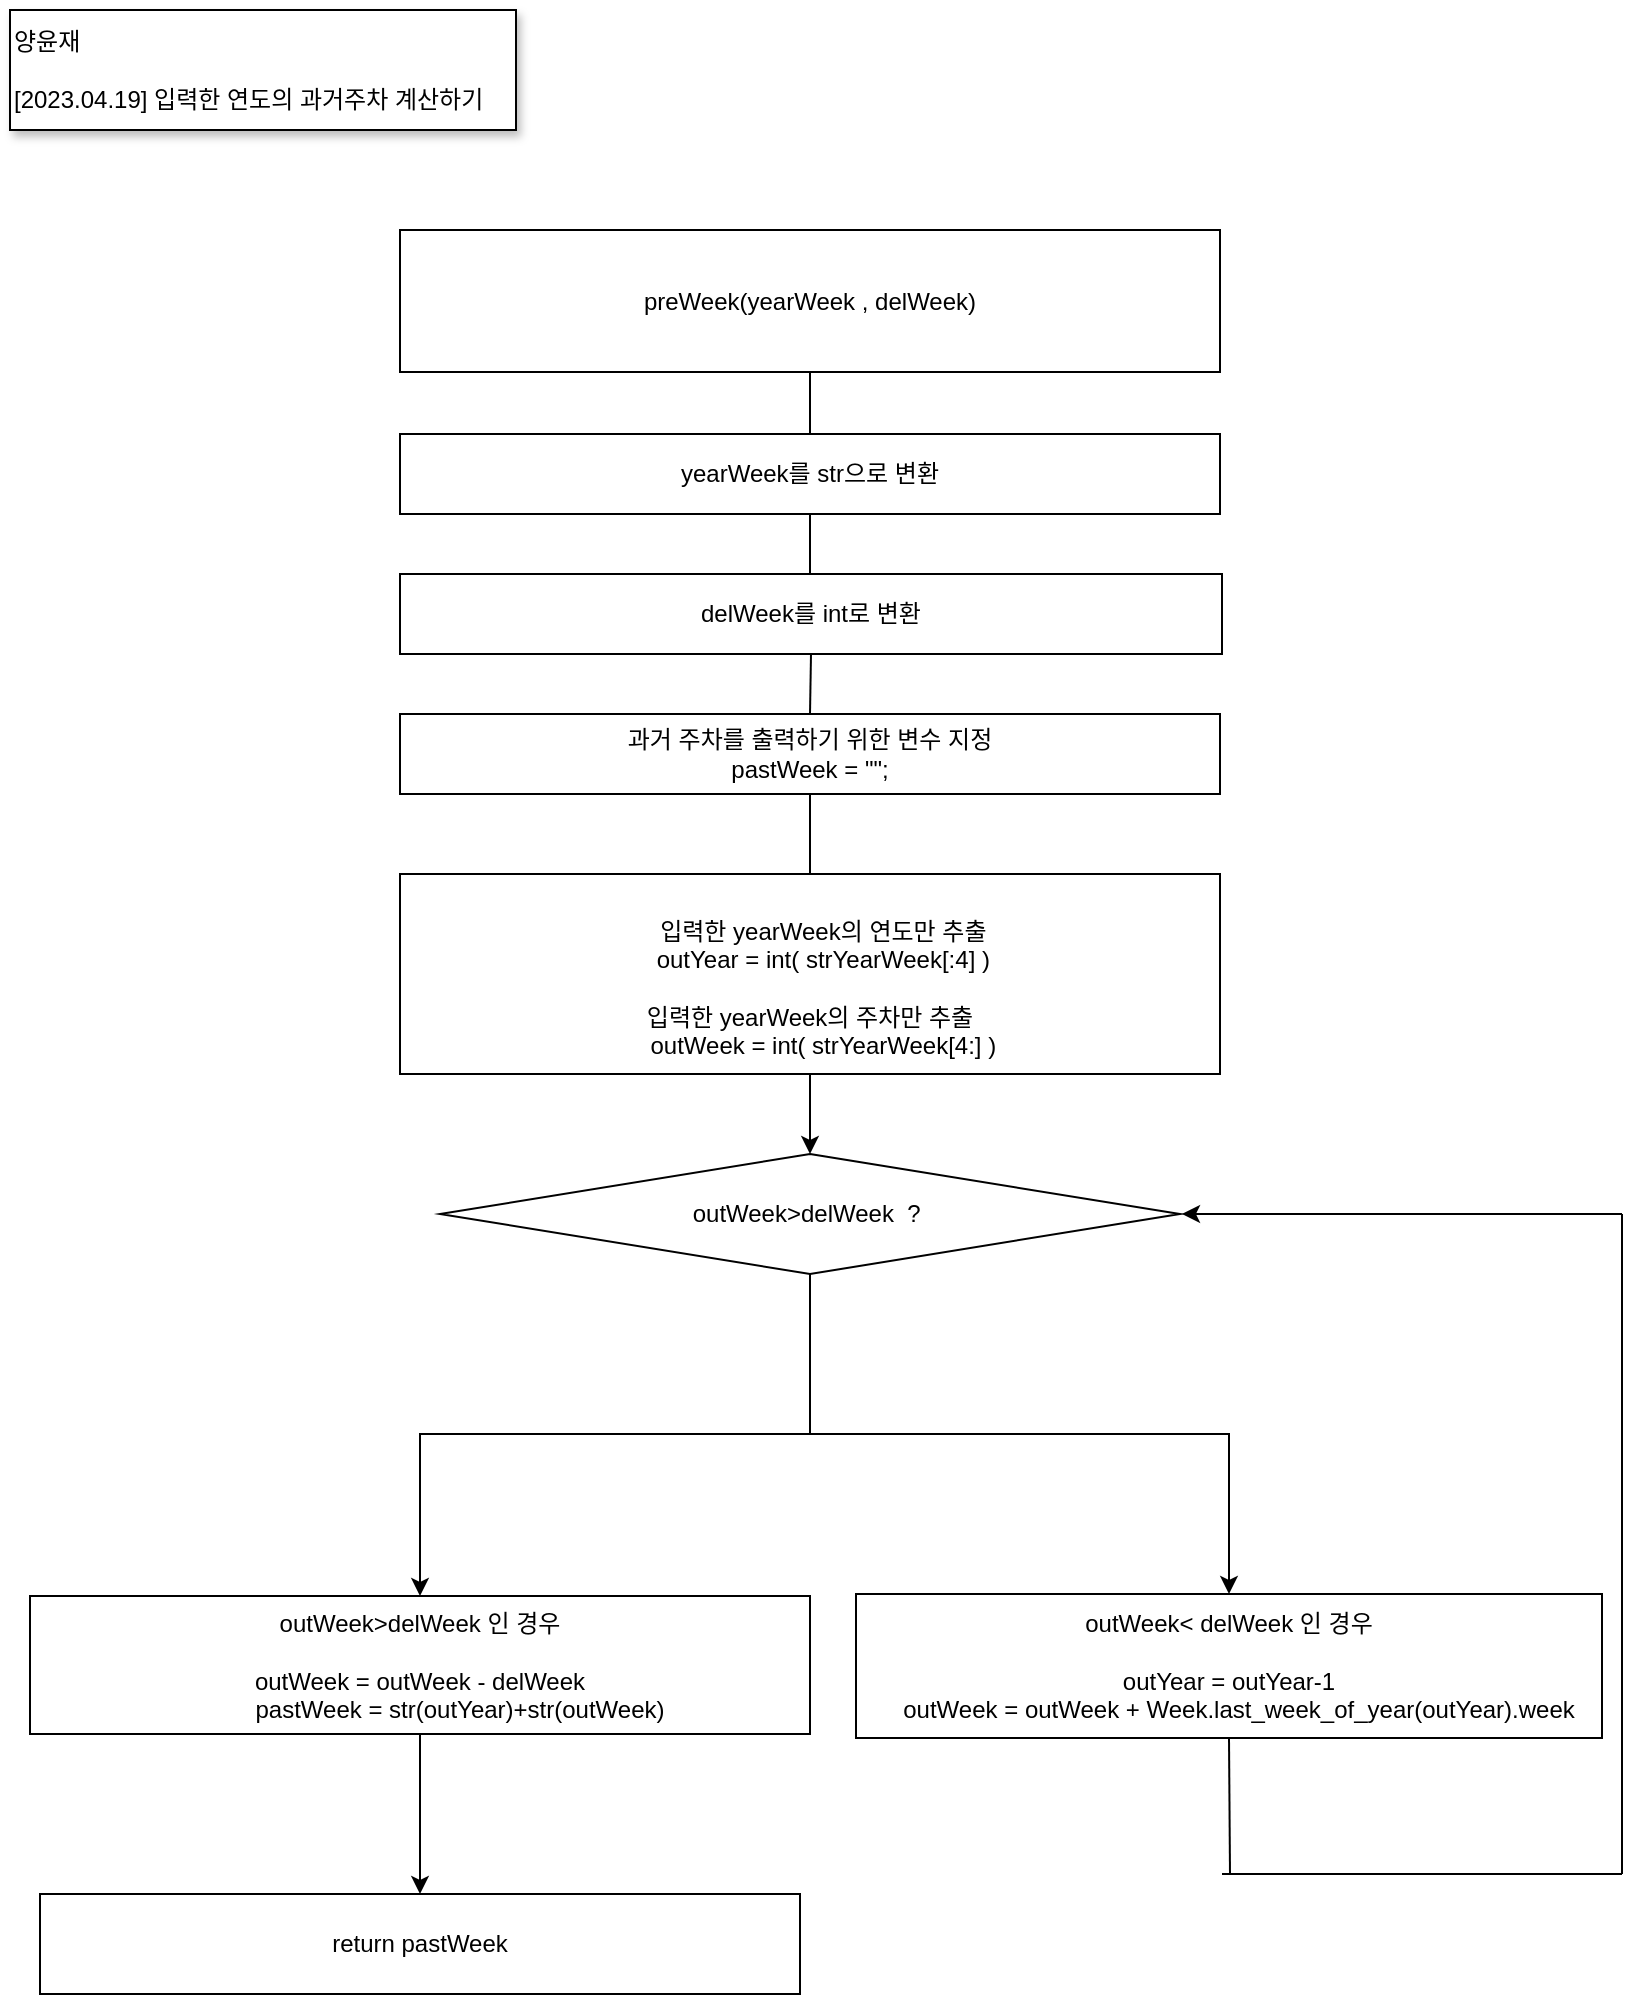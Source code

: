 <mxfile version="21.2.0" type="github">
  <diagram name="페이지-1" id="1czYJBeXNxODDHmJOxbX">
    <mxGraphModel dx="1114" dy="576" grid="1" gridSize="10" guides="1" tooltips="1" connect="1" arrows="1" fold="1" page="1" pageScale="1" pageWidth="827" pageHeight="1169" math="0" shadow="0">
      <root>
        <mxCell id="0" />
        <mxCell id="1" parent="0" />
        <mxCell id="4vMP-QE4fuLTfupLyWI_-1" value="preWeek(yearWeek , delWeek)&lt;br&gt;" style="rounded=0;whiteSpace=wrap;html=1;" parent="1" vertex="1">
          <mxGeometry x="215" y="150" width="410" height="71" as="geometry" />
        </mxCell>
        <mxCell id="4vMP-QE4fuLTfupLyWI_-3" value="" style="endArrow=none;html=1;rounded=0;exitX=0.5;exitY=0;exitDx=0;exitDy=0;" parent="1" source="4vMP-QE4fuLTfupLyWI_-4" target="4vMP-QE4fuLTfupLyWI_-1" edge="1">
          <mxGeometry width="50" height="50" relative="1" as="geometry">
            <mxPoint x="381" y="282" as="sourcePoint" />
            <mxPoint x="446" y="362" as="targetPoint" />
          </mxGeometry>
        </mxCell>
        <mxCell id="4vMP-QE4fuLTfupLyWI_-4" value="yearWeek를 str으로 변환" style="rounded=0;whiteSpace=wrap;html=1;" parent="1" vertex="1">
          <mxGeometry x="215" y="252" width="410" height="40" as="geometry" />
        </mxCell>
        <mxCell id="4vMP-QE4fuLTfupLyWI_-14" value="" style="edgeStyle=orthogonalEdgeStyle;rounded=0;orthogonalLoop=1;jettySize=auto;html=1;" parent="1" source="4vMP-QE4fuLTfupLyWI_-5" target="4vMP-QE4fuLTfupLyWI_-13" edge="1">
          <mxGeometry relative="1" as="geometry" />
        </mxCell>
        <mxCell id="4vMP-QE4fuLTfupLyWI_-5" value="&lt;div&gt;&lt;br&gt;&lt;/div&gt;&lt;div&gt;&amp;nbsp; &amp;nbsp; 입력한 yearWeek의 연도만 추출&lt;/div&gt;&lt;div&gt;&amp;nbsp; &amp;nbsp; outYear = int( strYearWeek[:4] )&lt;/div&gt;&lt;div&gt;&amp;nbsp; &amp;nbsp;&amp;nbsp;&lt;/div&gt;&lt;div&gt;입력한 yearWeek의 주차만 추출&lt;/div&gt;&lt;div&gt;&amp;nbsp; &amp;nbsp; outWeek = int( strYearWeek[4:] )&lt;/div&gt;" style="rounded=0;whiteSpace=wrap;html=1;" parent="1" vertex="1">
          <mxGeometry x="215" y="472" width="410" height="100" as="geometry" />
        </mxCell>
        <mxCell id="4vMP-QE4fuLTfupLyWI_-8" value="과거 주차를 출력하기 위한 변수 지정&lt;br&gt;pastWeek = &quot;&quot;;" style="rounded=0;whiteSpace=wrap;html=1;" parent="1" vertex="1">
          <mxGeometry x="215" y="392" width="410" height="40" as="geometry" />
        </mxCell>
        <mxCell id="4vMP-QE4fuLTfupLyWI_-9" value="" style="endArrow=none;html=1;rounded=0;entryX=0.5;entryY=1;entryDx=0;entryDy=0;exitX=0.5;exitY=0;exitDx=0;exitDy=0;" parent="1" source="4vMP-QE4fuLTfupLyWI_-5" target="4vMP-QE4fuLTfupLyWI_-8" edge="1">
          <mxGeometry width="50" height="50" relative="1" as="geometry">
            <mxPoint x="396" y="522" as="sourcePoint" />
            <mxPoint x="446" y="472" as="targetPoint" />
          </mxGeometry>
        </mxCell>
        <mxCell id="4vMP-QE4fuLTfupLyWI_-22" value="" style="edgeStyle=orthogonalEdgeStyle;rounded=0;orthogonalLoop=1;jettySize=auto;html=1;" parent="1" source="4vMP-QE4fuLTfupLyWI_-13" target="4vMP-QE4fuLTfupLyWI_-21" edge="1">
          <mxGeometry relative="1" as="geometry">
            <Array as="points">
              <mxPoint x="420" y="752" />
              <mxPoint x="225" y="752" />
            </Array>
          </mxGeometry>
        </mxCell>
        <mxCell id="4vMP-QE4fuLTfupLyWI_-23" style="edgeStyle=orthogonalEdgeStyle;rounded=0;orthogonalLoop=1;jettySize=auto;html=1;" parent="1" source="4vMP-QE4fuLTfupLyWI_-13" target="4vMP-QE4fuLTfupLyWI_-15" edge="1">
          <mxGeometry relative="1" as="geometry" />
        </mxCell>
        <mxCell id="4vMP-QE4fuLTfupLyWI_-13" value="outWeek&amp;gt;delWeek&amp;nbsp; ?&amp;nbsp;" style="rhombus;whiteSpace=wrap;html=1;rounded=0;" parent="1" vertex="1">
          <mxGeometry x="235" y="612" width="370" height="60" as="geometry" />
        </mxCell>
        <mxCell id="4vMP-QE4fuLTfupLyWI_-15" value="outWeek&amp;lt; delWeek 인 경우&lt;br&gt;&amp;nbsp;&lt;br&gt;&lt;div&gt;outYear = outYear-1&lt;/div&gt;&lt;div&gt;&amp;nbsp; &amp;nbsp;outWeek = outWeek + Week.last_week_of_year(outYear).week&lt;/div&gt;" style="whiteSpace=wrap;html=1;rounded=0;" parent="1" vertex="1">
          <mxGeometry x="443" y="832" width="373" height="72" as="geometry" />
        </mxCell>
        <mxCell id="4vMP-QE4fuLTfupLyWI_-28" value="" style="edgeStyle=orthogonalEdgeStyle;rounded=0;orthogonalLoop=1;jettySize=auto;html=1;" parent="1" source="4vMP-QE4fuLTfupLyWI_-21" target="4vMP-QE4fuLTfupLyWI_-27" edge="1">
          <mxGeometry relative="1" as="geometry" />
        </mxCell>
        <mxCell id="4vMP-QE4fuLTfupLyWI_-21" value="outWeek&amp;gt;delWeek 인 경우&lt;br&gt;&lt;br&gt;outWeek = outWeek - delWeek&lt;br&gt;&amp;nbsp; &amp;nbsp; &amp;nbsp; &amp;nbsp; &amp;nbsp; &amp;nbsp; pastWeek = str(outYear)+str(outWeek)" style="whiteSpace=wrap;html=1;rounded=0;" parent="1" vertex="1">
          <mxGeometry x="30" y="833" width="390" height="69" as="geometry" />
        </mxCell>
        <mxCell id="4vMP-QE4fuLTfupLyWI_-27" value="return pastWeek" style="whiteSpace=wrap;html=1;rounded=0;" parent="1" vertex="1">
          <mxGeometry x="35" y="982" width="380" height="50" as="geometry" />
        </mxCell>
        <mxCell id="4vMP-QE4fuLTfupLyWI_-30" style="edgeStyle=orthogonalEdgeStyle;rounded=0;orthogonalLoop=1;jettySize=auto;html=1;" parent="1" edge="1">
          <mxGeometry relative="1" as="geometry">
            <mxPoint x="826" y="642" as="sourcePoint" />
            <mxPoint x="606" y="642" as="targetPoint" />
          </mxGeometry>
        </mxCell>
        <mxCell id="4vMP-QE4fuLTfupLyWI_-33" value="" style="endArrow=none;html=1;rounded=0;" parent="1" edge="1">
          <mxGeometry width="50" height="50" relative="1" as="geometry">
            <mxPoint x="826" y="972" as="sourcePoint" />
            <mxPoint x="826" y="642" as="targetPoint" />
            <Array as="points">
              <mxPoint x="826" y="722" />
            </Array>
          </mxGeometry>
        </mxCell>
        <mxCell id="4vMP-QE4fuLTfupLyWI_-35" value="" style="endArrow=none;html=1;rounded=0;" parent="1" edge="1">
          <mxGeometry width="50" height="50" relative="1" as="geometry">
            <mxPoint x="626" y="972" as="sourcePoint" />
            <mxPoint x="826" y="972" as="targetPoint" />
          </mxGeometry>
        </mxCell>
        <mxCell id="4vMP-QE4fuLTfupLyWI_-38" value="양윤재&lt;br&gt;&lt;br&gt;[2023.04.19] 입력한 연도의 과거주차 계산하기" style="rounded=0;whiteSpace=wrap;html=1;align=left;glass=0;shadow=1;" parent="1" vertex="1">
          <mxGeometry x="20" y="40" width="253" height="60" as="geometry" />
        </mxCell>
        <mxCell id="cjLwUQ9vuETYNLwmpzf1-2" value="delWeek를 int로 변환" style="rounded=0;whiteSpace=wrap;html=1;" vertex="1" parent="1">
          <mxGeometry x="215" y="322" width="411" height="40" as="geometry" />
        </mxCell>
        <mxCell id="cjLwUQ9vuETYNLwmpzf1-5" value="" style="endArrow=none;html=1;rounded=0;entryX=0.5;entryY=1;entryDx=0;entryDy=0;" edge="1" parent="1" target="4vMP-QE4fuLTfupLyWI_-4">
          <mxGeometry width="50" height="50" relative="1" as="geometry">
            <mxPoint x="420" y="322" as="sourcePoint" />
            <mxPoint x="696" y="362" as="targetPoint" />
          </mxGeometry>
        </mxCell>
        <mxCell id="cjLwUQ9vuETYNLwmpzf1-7" value="" style="endArrow=none;html=1;rounded=0;entryX=0.5;entryY=1;entryDx=0;entryDy=0;exitX=0.5;exitY=0;exitDx=0;exitDy=0;" edge="1" parent="1" source="4vMP-QE4fuLTfupLyWI_-8" target="cjLwUQ9vuETYNLwmpzf1-2">
          <mxGeometry width="50" height="50" relative="1" as="geometry">
            <mxPoint x="646" y="412" as="sourcePoint" />
            <mxPoint x="696" y="362" as="targetPoint" />
          </mxGeometry>
        </mxCell>
        <mxCell id="cjLwUQ9vuETYNLwmpzf1-8" value="" style="endArrow=none;html=1;rounded=0;entryX=0.5;entryY=1;entryDx=0;entryDy=0;" edge="1" parent="1" target="4vMP-QE4fuLTfupLyWI_-15">
          <mxGeometry width="50" height="50" relative="1" as="geometry">
            <mxPoint x="630" y="972" as="sourcePoint" />
            <mxPoint x="696" y="862" as="targetPoint" />
          </mxGeometry>
        </mxCell>
      </root>
    </mxGraphModel>
  </diagram>
</mxfile>
